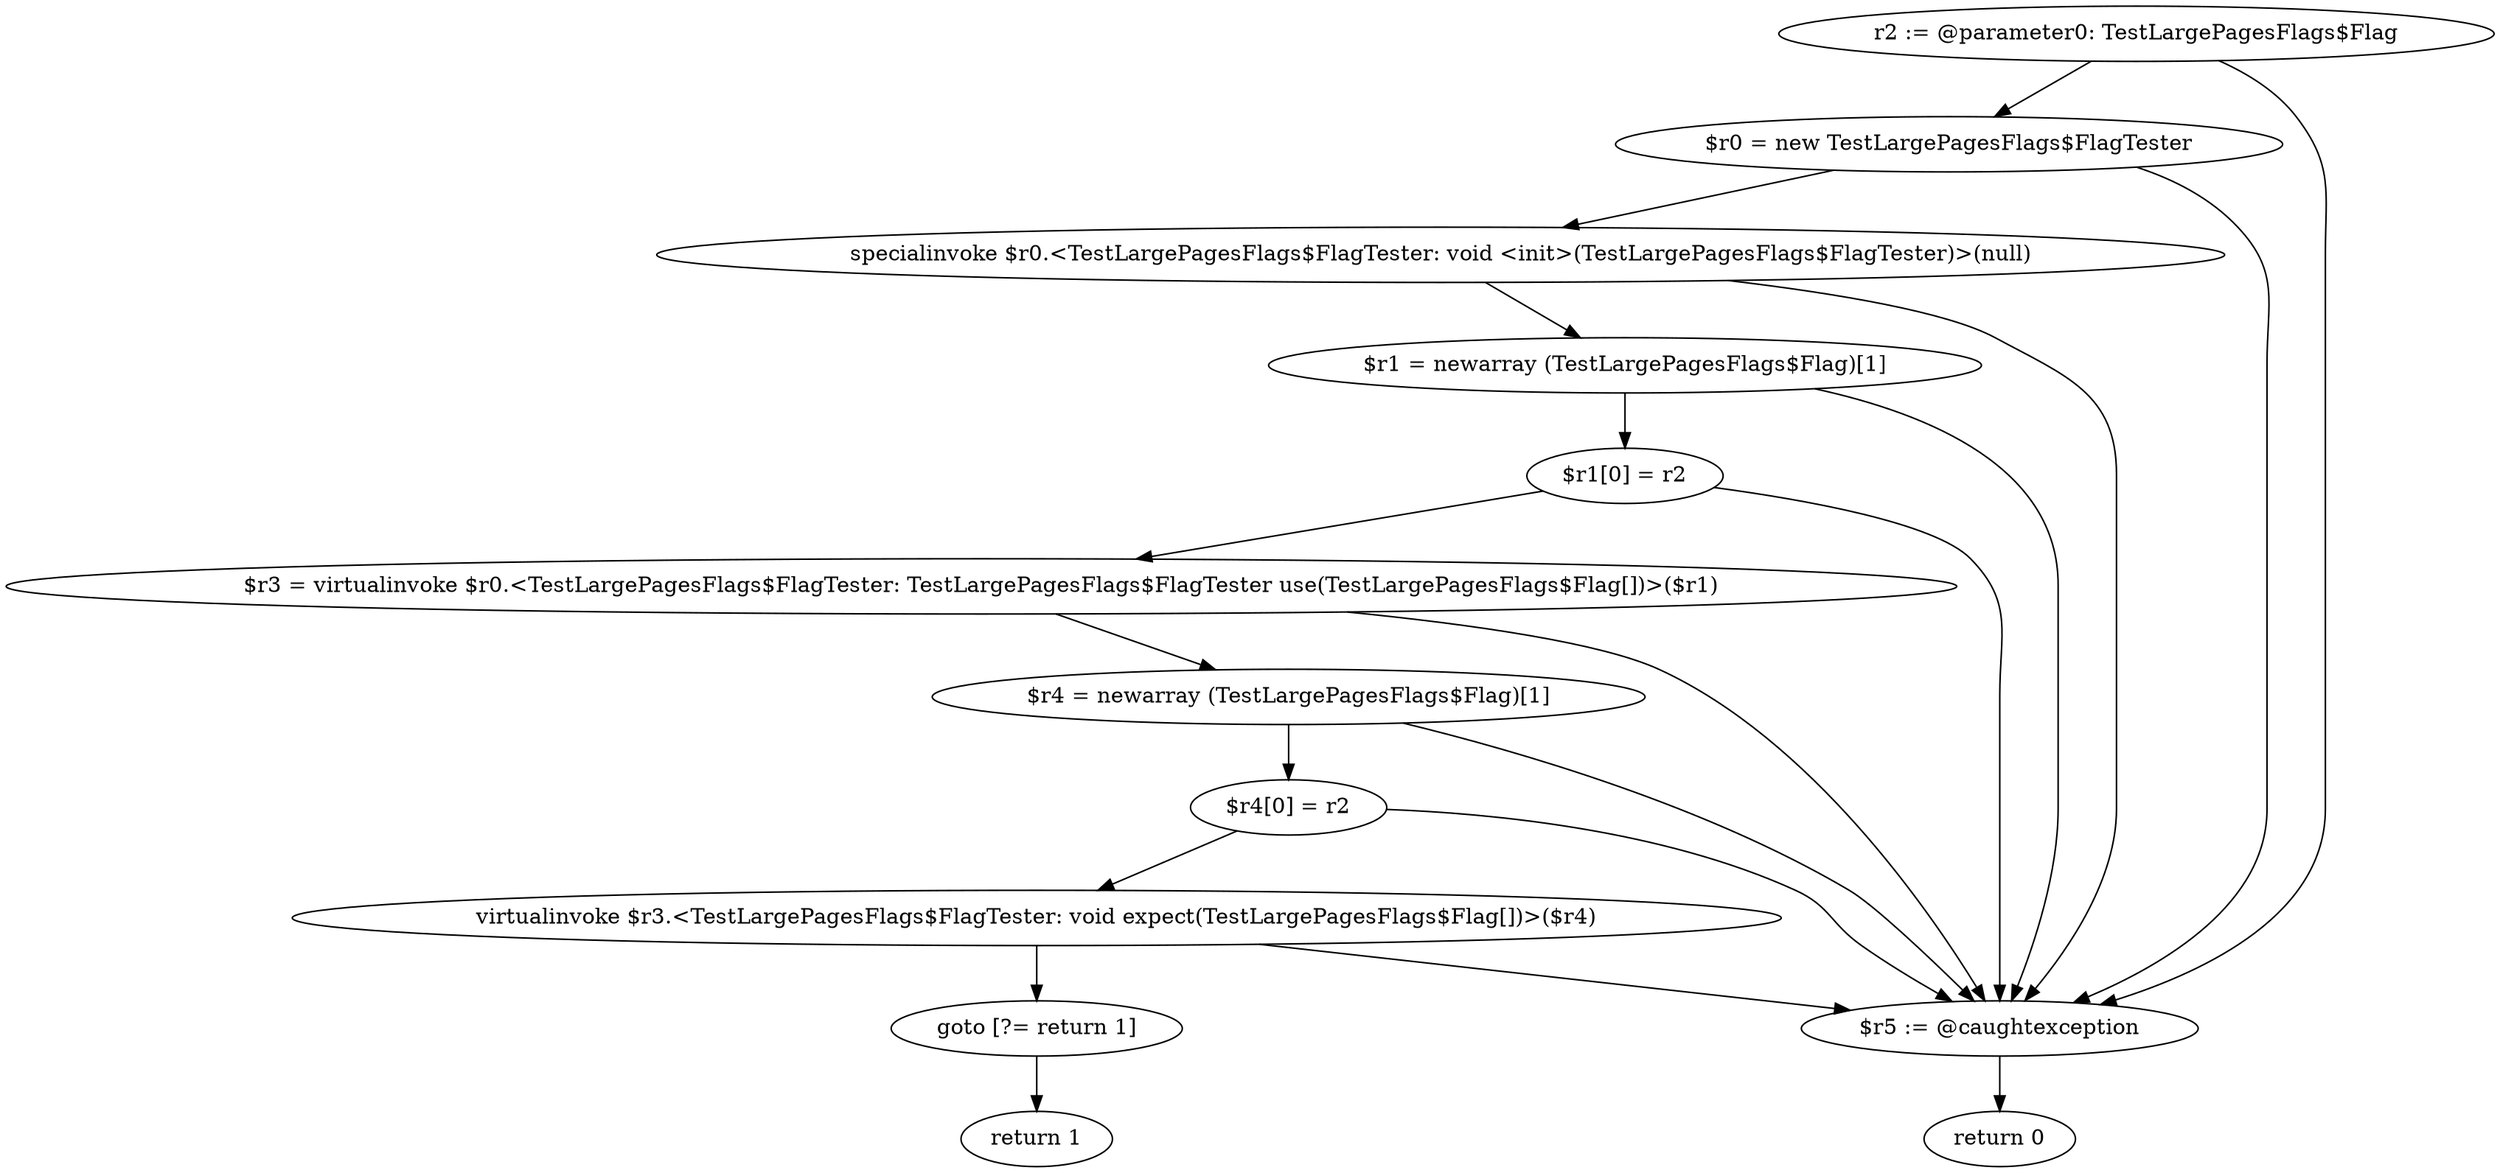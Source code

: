 digraph "unitGraph" {
    "r2 := @parameter0: TestLargePagesFlags$Flag"
    "$r0 = new TestLargePagesFlags$FlagTester"
    "specialinvoke $r0.<TestLargePagesFlags$FlagTester: void <init>(TestLargePagesFlags$FlagTester)>(null)"
    "$r1 = newarray (TestLargePagesFlags$Flag)[1]"
    "$r1[0] = r2"
    "$r3 = virtualinvoke $r0.<TestLargePagesFlags$FlagTester: TestLargePagesFlags$FlagTester use(TestLargePagesFlags$Flag[])>($r1)"
    "$r4 = newarray (TestLargePagesFlags$Flag)[1]"
    "$r4[0] = r2"
    "virtualinvoke $r3.<TestLargePagesFlags$FlagTester: void expect(TestLargePagesFlags$Flag[])>($r4)"
    "goto [?= return 1]"
    "$r5 := @caughtexception"
    "return 0"
    "return 1"
    "r2 := @parameter0: TestLargePagesFlags$Flag"->"$r0 = new TestLargePagesFlags$FlagTester";
    "r2 := @parameter0: TestLargePagesFlags$Flag"->"$r5 := @caughtexception";
    "$r0 = new TestLargePagesFlags$FlagTester"->"specialinvoke $r0.<TestLargePagesFlags$FlagTester: void <init>(TestLargePagesFlags$FlagTester)>(null)";
    "$r0 = new TestLargePagesFlags$FlagTester"->"$r5 := @caughtexception";
    "specialinvoke $r0.<TestLargePagesFlags$FlagTester: void <init>(TestLargePagesFlags$FlagTester)>(null)"->"$r1 = newarray (TestLargePagesFlags$Flag)[1]";
    "specialinvoke $r0.<TestLargePagesFlags$FlagTester: void <init>(TestLargePagesFlags$FlagTester)>(null)"->"$r5 := @caughtexception";
    "$r1 = newarray (TestLargePagesFlags$Flag)[1]"->"$r1[0] = r2";
    "$r1 = newarray (TestLargePagesFlags$Flag)[1]"->"$r5 := @caughtexception";
    "$r1[0] = r2"->"$r3 = virtualinvoke $r0.<TestLargePagesFlags$FlagTester: TestLargePagesFlags$FlagTester use(TestLargePagesFlags$Flag[])>($r1)";
    "$r1[0] = r2"->"$r5 := @caughtexception";
    "$r3 = virtualinvoke $r0.<TestLargePagesFlags$FlagTester: TestLargePagesFlags$FlagTester use(TestLargePagesFlags$Flag[])>($r1)"->"$r4 = newarray (TestLargePagesFlags$Flag)[1]";
    "$r3 = virtualinvoke $r0.<TestLargePagesFlags$FlagTester: TestLargePagesFlags$FlagTester use(TestLargePagesFlags$Flag[])>($r1)"->"$r5 := @caughtexception";
    "$r4 = newarray (TestLargePagesFlags$Flag)[1]"->"$r4[0] = r2";
    "$r4 = newarray (TestLargePagesFlags$Flag)[1]"->"$r5 := @caughtexception";
    "$r4[0] = r2"->"virtualinvoke $r3.<TestLargePagesFlags$FlagTester: void expect(TestLargePagesFlags$Flag[])>($r4)";
    "$r4[0] = r2"->"$r5 := @caughtexception";
    "virtualinvoke $r3.<TestLargePagesFlags$FlagTester: void expect(TestLargePagesFlags$Flag[])>($r4)"->"goto [?= return 1]";
    "virtualinvoke $r3.<TestLargePagesFlags$FlagTester: void expect(TestLargePagesFlags$Flag[])>($r4)"->"$r5 := @caughtexception";
    "goto [?= return 1]"->"return 1";
    "$r5 := @caughtexception"->"return 0";
}
